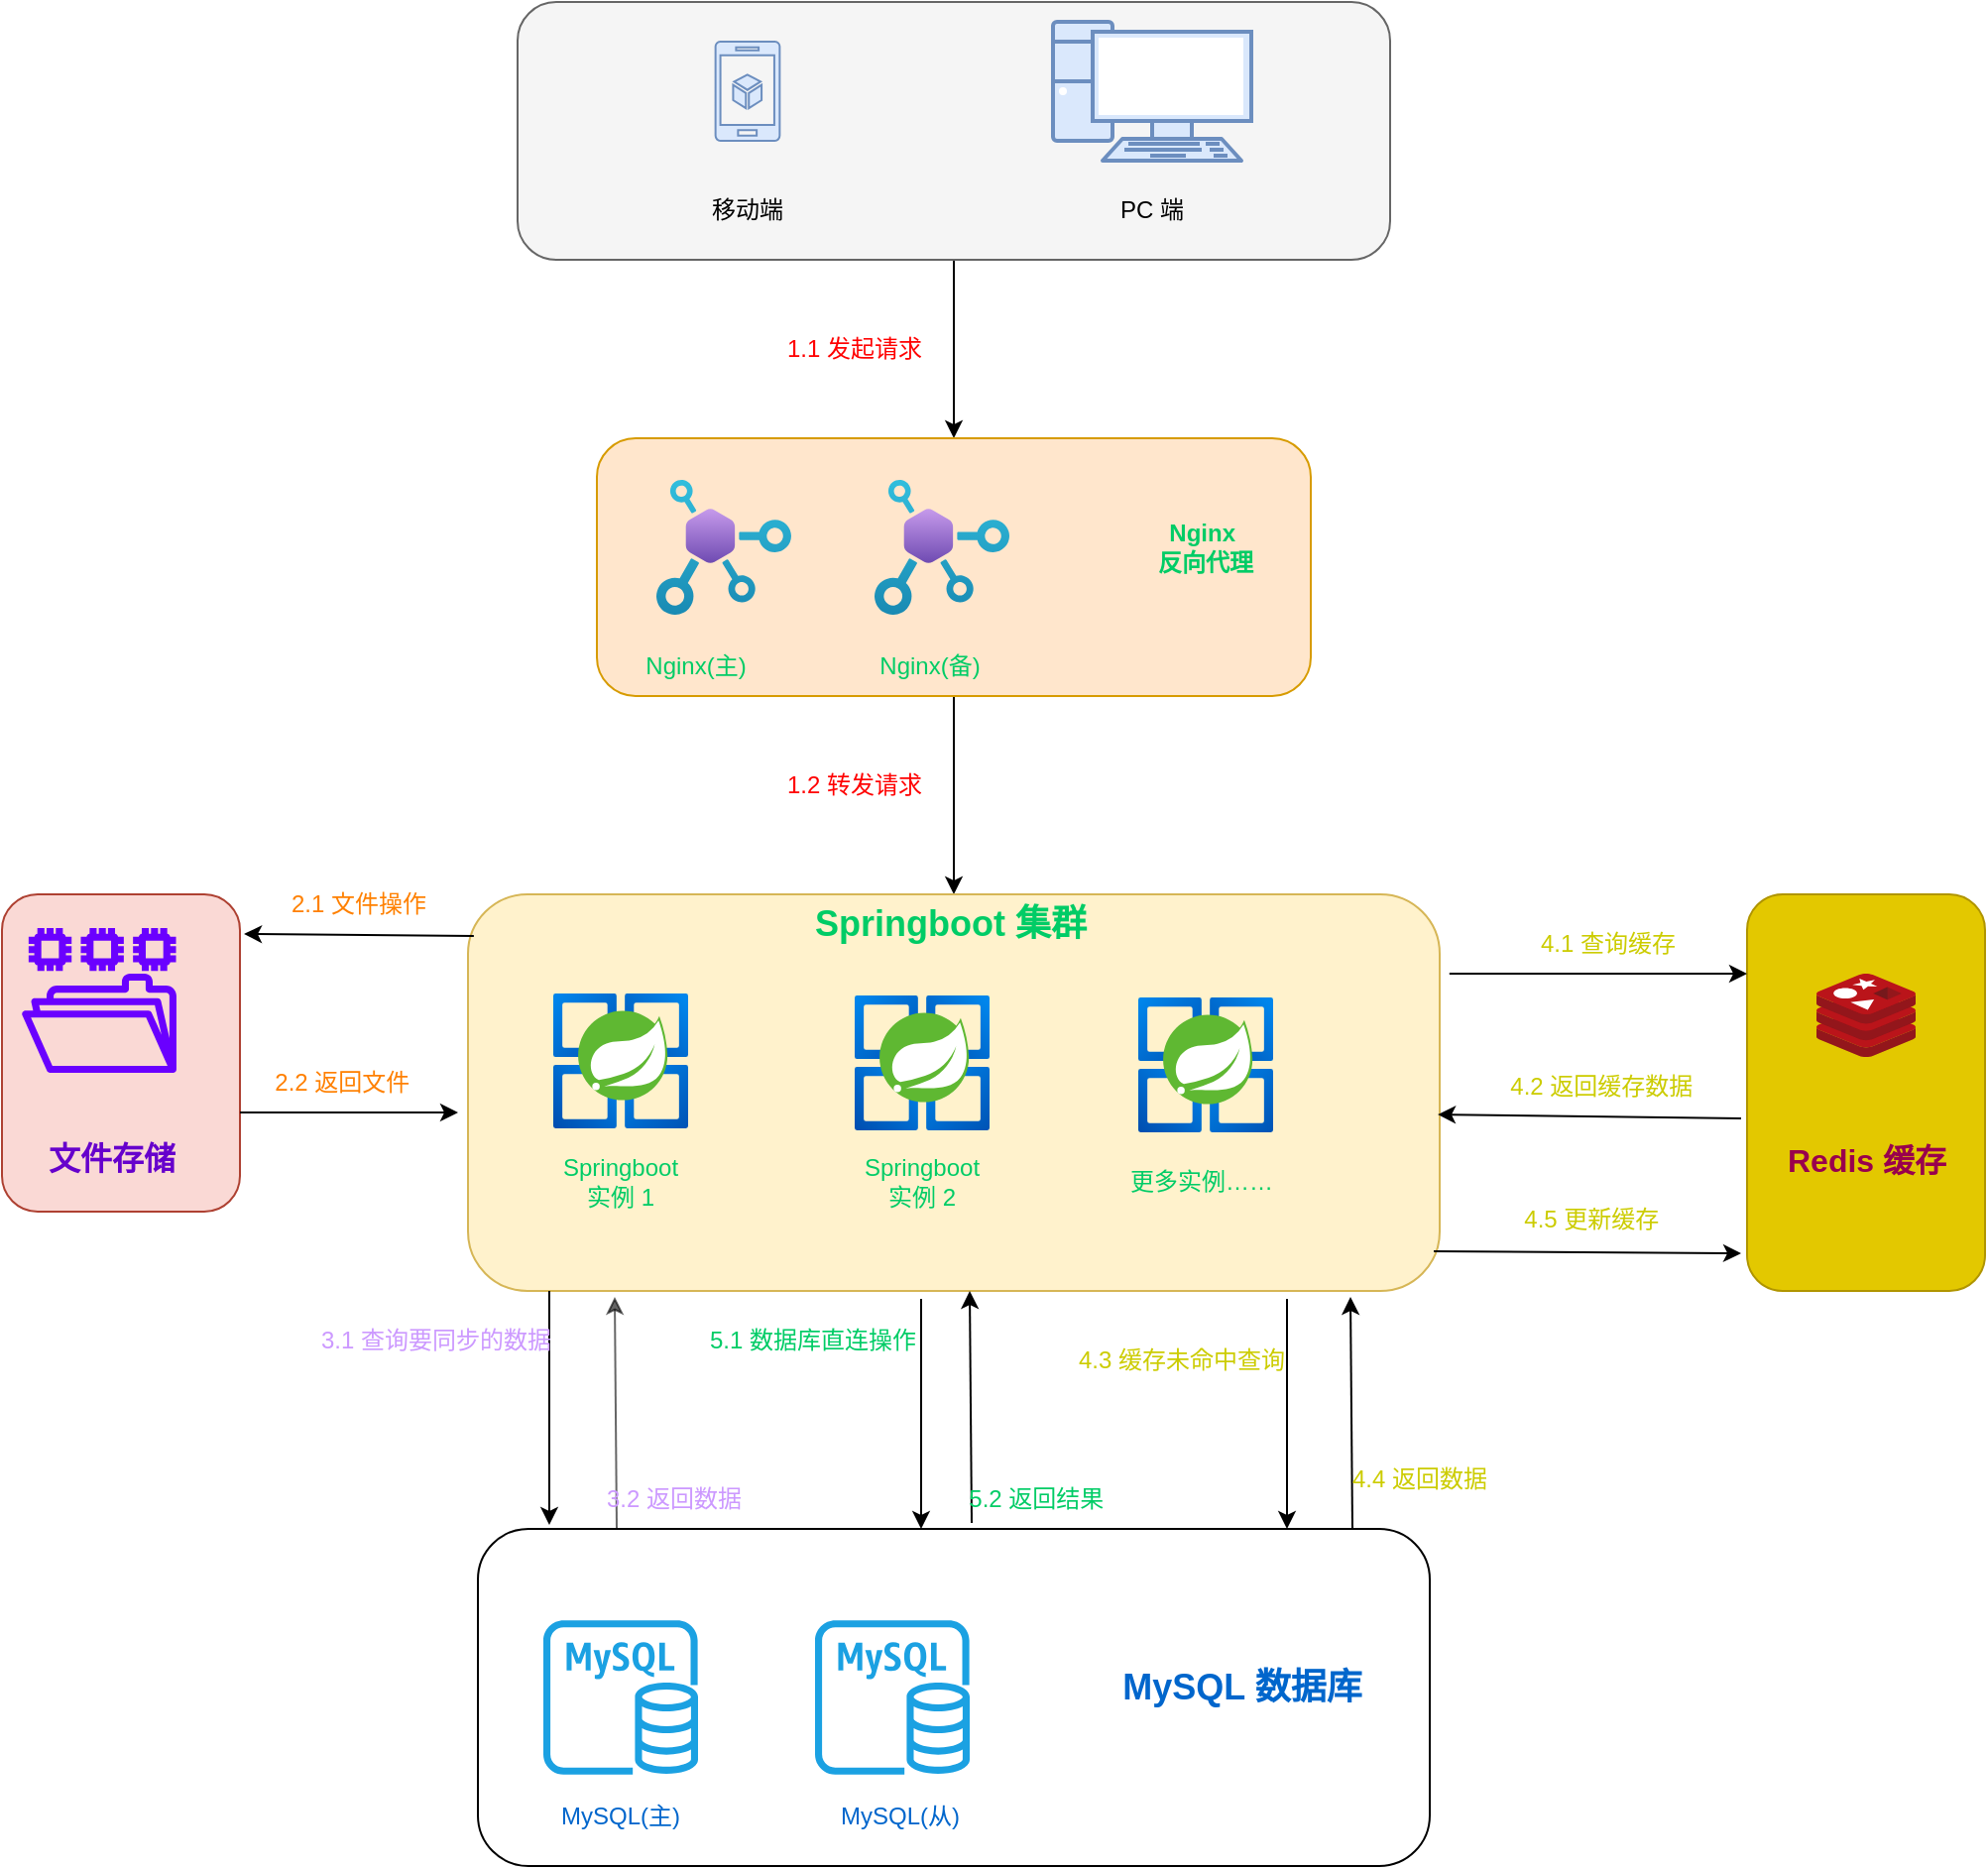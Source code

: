 <mxfile version="28.2.3">
  <diagram name="第 1 页" id="tTlVcQ1cAwbXniXDSvdo">
    <mxGraphModel dx="1621" dy="627" grid="1" gridSize="10" guides="1" tooltips="1" connect="1" arrows="1" fold="1" page="1" pageScale="1" pageWidth="827" pageHeight="1169" math="0" shadow="0">
      <root>
        <mxCell id="0" />
        <mxCell id="1" parent="0" />
        <mxCell id="aRDLAkGhL6x_BW1nBH4k-20" value="" style="rounded=1;whiteSpace=wrap;html=1;fillColor=#e3c800;strokeColor=#B09500;fontColor=#000000;" vertex="1" parent="1">
          <mxGeometry x="760" y="500" width="120" height="200" as="geometry" />
        </mxCell>
        <mxCell id="rX6SQ9fx1u3YeUK6PX-3-27" value="" style="rounded=1;whiteSpace=wrap;html=1;" parent="1" vertex="1">
          <mxGeometry x="120" y="820" width="480" height="170" as="geometry" />
        </mxCell>
        <mxCell id="rX6SQ9fx1u3YeUK6PX-3-2" value="" style="image;sketch=0;aspect=fixed;html=1;points=[];align=center;fontSize=12;image=img/lib/mscae/Cache_Redis_Product.svg;" parent="1" vertex="1">
          <mxGeometry x="795" y="540" width="50" height="42" as="geometry" />
        </mxCell>
        <mxCell id="rX6SQ9fx1u3YeUK6PX-3-13" style="edgeStyle=orthogonalEdgeStyle;rounded=0;orthogonalLoop=1;jettySize=auto;html=1;entryX=0.5;entryY=0;entryDx=0;entryDy=0;" parent="1" source="rX6SQ9fx1u3YeUK6PX-3-4" target="rX6SQ9fx1u3YeUK6PX-3-7" edge="1">
          <mxGeometry relative="1" as="geometry" />
        </mxCell>
        <mxCell id="rX6SQ9fx1u3YeUK6PX-3-4" value="" style="rounded=1;whiteSpace=wrap;html=1;fillColor=#f5f5f5;strokeColor=#666666;fontColor=#333333;" parent="1" vertex="1">
          <mxGeometry x="140" y="50" width="440" height="130" as="geometry" />
        </mxCell>
        <mxCell id="rX6SQ9fx1u3YeUK6PX-3-1" value="" style="verticalLabelPosition=bottom;html=1;verticalAlign=top;align=center;strokeColor=#6c8ebf;fillColor=#dae8fc;shape=mxgraph.azure.mobile_services;pointerEvents=1;" parent="1" vertex="1">
          <mxGeometry x="239.75" y="70" width="32.5" height="50" as="geometry" />
        </mxCell>
        <mxCell id="rX6SQ9fx1u3YeUK6PX-3-3" value="" style="verticalAlign=top;verticalLabelPosition=bottom;labelPosition=center;align=center;html=1;outlineConnect=0;fillColor=#dae8fc;strokeColor=#6c8ebf;gradientDirection=north;strokeWidth=2;shape=mxgraph.networks.pc;" parent="1" vertex="1">
          <mxGeometry x="410" y="60" width="100" height="70" as="geometry" />
        </mxCell>
        <mxCell id="rX6SQ9fx1u3YeUK6PX-3-5" value="移动端" style="text;html=1;align=center;verticalAlign=middle;whiteSpace=wrap;rounded=0;" parent="1" vertex="1">
          <mxGeometry x="226" y="140" width="60" height="30" as="geometry" />
        </mxCell>
        <mxCell id="rX6SQ9fx1u3YeUK6PX-3-6" value="PC 端" style="text;html=1;align=center;verticalAlign=middle;whiteSpace=wrap;rounded=0;" parent="1" vertex="1">
          <mxGeometry x="430" y="140" width="60" height="30" as="geometry" />
        </mxCell>
        <mxCell id="rX6SQ9fx1u3YeUK6PX-3-20" style="edgeStyle=orthogonalEdgeStyle;rounded=0;orthogonalLoop=1;jettySize=auto;html=1;entryX=0.5;entryY=0;entryDx=0;entryDy=0;" parent="1" source="rX6SQ9fx1u3YeUK6PX-3-7" target="rX6SQ9fx1u3YeUK6PX-3-15" edge="1">
          <mxGeometry relative="1" as="geometry" />
        </mxCell>
        <mxCell id="rX6SQ9fx1u3YeUK6PX-3-7" value="" style="rounded=1;whiteSpace=wrap;html=1;fillColor=#ffe6cc;strokeColor=#d79b00;" parent="1" vertex="1">
          <mxGeometry x="180" y="270" width="360" height="130" as="geometry" />
        </mxCell>
        <mxCell id="rX6SQ9fx1u3YeUK6PX-3-10" value="" style="image;aspect=fixed;html=1;points=[];align=center;fontSize=12;image=img/lib/azure2/web/API_Center.svg;" parent="1" vertex="1">
          <mxGeometry x="210" y="291" width="68" height="68" as="geometry" />
        </mxCell>
        <mxCell id="rX6SQ9fx1u3YeUK6PX-3-11" value="&lt;font style=&quot;color: rgb(0, 204, 102);&quot;&gt;Nginx&amp;nbsp;&lt;/font&gt;&lt;div&gt;&lt;font style=&quot;color: rgb(0, 204, 102);&quot;&gt;反向代理&lt;/font&gt;&lt;/div&gt;" style="text;html=1;align=center;verticalAlign=middle;whiteSpace=wrap;rounded=0;fontStyle=1" parent="1" vertex="1">
          <mxGeometry x="434" y="295" width="106" height="60" as="geometry" />
        </mxCell>
        <mxCell id="rX6SQ9fx1u3YeUK6PX-3-14" value="&lt;font style=&quot;color: rgb(255, 0, 0);&quot;&gt;1.1 发起请求&lt;/font&gt;" style="text;html=1;align=center;verticalAlign=middle;whiteSpace=wrap;rounded=0;" parent="1" vertex="1">
          <mxGeometry x="260" y="210" width="100" height="30" as="geometry" />
        </mxCell>
        <mxCell id="rX6SQ9fx1u3YeUK6PX-3-15" value="" style="rounded=1;whiteSpace=wrap;html=1;fillColor=#fff2cc;strokeColor=#d6b656;" parent="1" vertex="1">
          <mxGeometry x="115" y="500" width="490" height="200" as="geometry" />
        </mxCell>
        <mxCell id="rX6SQ9fx1u3YeUK6PX-3-8" value="" style="image;aspect=fixed;html=1;points=[];align=center;fontSize=12;image=img/lib/azure2/compute/Azure_Spring_Cloud.svg;" parent="1" vertex="1">
          <mxGeometry x="158" y="550" width="68" height="68" as="geometry" />
        </mxCell>
        <mxCell id="rX6SQ9fx1u3YeUK6PX-3-16" value="" style="image;aspect=fixed;html=1;points=[];align=center;fontSize=12;image=img/lib/azure2/compute/Azure_Spring_Cloud.svg;" parent="1" vertex="1">
          <mxGeometry x="310" y="551" width="68" height="68" as="geometry" />
        </mxCell>
        <mxCell id="rX6SQ9fx1u3YeUK6PX-3-17" value="" style="image;aspect=fixed;html=1;points=[];align=center;fontSize=12;image=img/lib/azure2/web/API_Center.svg;" parent="1" vertex="1">
          <mxGeometry x="320" y="291" width="68" height="68" as="geometry" />
        </mxCell>
        <mxCell id="rX6SQ9fx1u3YeUK6PX-3-18" value="Nginx(主)" style="text;html=1;align=center;verticalAlign=middle;whiteSpace=wrap;rounded=0;fontColor=#00CC66;" parent="1" vertex="1">
          <mxGeometry x="200" y="370" width="60" height="30" as="geometry" />
        </mxCell>
        <mxCell id="rX6SQ9fx1u3YeUK6PX-3-19" value="Nginx(备)" style="text;html=1;align=center;verticalAlign=middle;whiteSpace=wrap;rounded=0;fontColor=#00CC66;" parent="1" vertex="1">
          <mxGeometry x="318" y="370" width="60" height="30" as="geometry" />
        </mxCell>
        <mxCell id="rX6SQ9fx1u3YeUK6PX-3-21" value="&lt;font style=&quot;color: rgb(255, 0, 0);&quot;&gt;1.2 转发请求&lt;/font&gt;" style="text;html=1;align=center;verticalAlign=middle;whiteSpace=wrap;rounded=0;" parent="1" vertex="1">
          <mxGeometry x="260" y="430" width="100" height="30" as="geometry" />
        </mxCell>
        <mxCell id="rX6SQ9fx1u3YeUK6PX-3-22" value="&lt;font style=&quot;color: rgb(0, 204, 102); font-size: 18px;&quot;&gt;&lt;b style=&quot;&quot;&gt;Springboot 集群&lt;/b&gt;&lt;/font&gt;" style="text;html=1;align=center;verticalAlign=middle;whiteSpace=wrap;rounded=0;" parent="1" vertex="1">
          <mxGeometry x="286" y="500" width="145" height="30" as="geometry" />
        </mxCell>
        <mxCell id="rX6SQ9fx1u3YeUK6PX-3-23" value="Springboot 实例 1" style="text;html=1;align=center;verticalAlign=middle;whiteSpace=wrap;rounded=0;fontColor=#00CC66;" parent="1" vertex="1">
          <mxGeometry x="162" y="630" width="60" height="30" as="geometry" />
        </mxCell>
        <mxCell id="rX6SQ9fx1u3YeUK6PX-3-24" value="Springboot 实例 2" style="text;html=1;align=center;verticalAlign=middle;whiteSpace=wrap;rounded=0;fontColor=#00CC66;" parent="1" vertex="1">
          <mxGeometry x="314" y="630" width="60" height="30" as="geometry" />
        </mxCell>
        <mxCell id="rX6SQ9fx1u3YeUK6PX-3-25" value="" style="image;aspect=fixed;html=1;points=[];align=center;fontSize=12;image=img/lib/azure2/compute/Azure_Spring_Cloud.svg;" parent="1" vertex="1">
          <mxGeometry x="453" y="552" width="68" height="68" as="geometry" />
        </mxCell>
        <mxCell id="rX6SQ9fx1u3YeUK6PX-3-26" value="更多实例……" style="text;html=1;align=center;verticalAlign=middle;whiteSpace=wrap;rounded=0;fontColor=#00CC66;" parent="1" vertex="1">
          <mxGeometry x="430" y="630" width="110" height="30" as="geometry" />
        </mxCell>
        <mxCell id="rX6SQ9fx1u3YeUK6PX-3-9" value="" style="sketch=0;outlineConnect=0;fillColor=#1ba1e2;strokeColor=#006EAF;dashed=0;verticalLabelPosition=bottom;verticalAlign=top;align=center;html=1;fontSize=12;fontStyle=0;aspect=fixed;pointerEvents=1;shape=mxgraph.aws4.rds_mysql_instance;fontColor=#ffffff;" parent="1" vertex="1">
          <mxGeometry x="153" y="866" width="78" height="78" as="geometry" />
        </mxCell>
        <mxCell id="aRDLAkGhL6x_BW1nBH4k-1" value="" style="sketch=0;outlineConnect=0;fillColor=#1ba1e2;strokeColor=#006EAF;dashed=0;verticalLabelPosition=bottom;verticalAlign=top;align=center;html=1;fontSize=12;fontStyle=0;aspect=fixed;pointerEvents=1;shape=mxgraph.aws4.rds_mysql_instance;fontColor=#ffffff;" vertex="1" parent="1">
          <mxGeometry x="290" y="866" width="78" height="78" as="geometry" />
        </mxCell>
        <mxCell id="aRDLAkGhL6x_BW1nBH4k-2" value="&lt;font style=&quot;font-size: 18px; color: rgb(0, 102, 204);&quot;&gt;&lt;b&gt;MySQL 数据库&lt;/b&gt;&lt;/font&gt;" style="text;html=1;align=center;verticalAlign=middle;whiteSpace=wrap;rounded=0;fontSize=16;" vertex="1" parent="1">
          <mxGeometry x="431" y="870" width="149" height="60" as="geometry" />
        </mxCell>
        <mxCell id="aRDLAkGhL6x_BW1nBH4k-3" value="MySQL(主)" style="text;html=1;align=center;verticalAlign=middle;whiteSpace=wrap;rounded=0;fontColor=#0066CC;" vertex="1" parent="1">
          <mxGeometry x="147" y="950" width="90" height="30" as="geometry" />
        </mxCell>
        <mxCell id="aRDLAkGhL6x_BW1nBH4k-4" value="MySQL(从)" style="text;html=1;align=center;verticalAlign=middle;whiteSpace=wrap;rounded=0;fontColor=#0066CC;" vertex="1" parent="1">
          <mxGeometry x="288" y="950" width="90" height="30" as="geometry" />
        </mxCell>
        <mxCell id="aRDLAkGhL6x_BW1nBH4k-8" value="" style="endArrow=classic;html=1;rounded=0;entryX=0.075;entryY=-0.012;entryDx=0;entryDy=0;entryPerimeter=0;" edge="1" parent="1" target="rX6SQ9fx1u3YeUK6PX-3-27">
          <mxGeometry width="50" height="50" relative="1" as="geometry">
            <mxPoint x="156" y="700" as="sourcePoint" />
            <mxPoint x="369" y="730" as="targetPoint" />
          </mxGeometry>
        </mxCell>
        <mxCell id="aRDLAkGhL6x_BW1nBH4k-9" value="" style="endArrow=classic;html=1;rounded=0;entryX=0.151;entryY=1.015;entryDx=0;entryDy=0;entryPerimeter=0;textShadow=0;textOpacity=60;opacity=60;" edge="1" parent="1" target="rX6SQ9fx1u3YeUK6PX-3-15">
          <mxGeometry width="50" height="50" relative="1" as="geometry">
            <mxPoint x="190" y="820" as="sourcePoint" />
            <mxPoint x="190" y="720" as="targetPoint" />
          </mxGeometry>
        </mxCell>
        <mxCell id="aRDLAkGhL6x_BW1nBH4k-10" value="" style="endArrow=classic;html=1;rounded=0;exitX=0.084;exitY=1.01;exitDx=0;exitDy=0;exitPerimeter=0;entryX=0.075;entryY=-0.012;entryDx=0;entryDy=0;entryPerimeter=0;" edge="1" parent="1">
          <mxGeometry width="50" height="50" relative="1" as="geometry">
            <mxPoint x="343.5" y="704" as="sourcePoint" />
            <mxPoint x="343.5" y="820" as="targetPoint" />
          </mxGeometry>
        </mxCell>
        <mxCell id="aRDLAkGhL6x_BW1nBH4k-11" value="" style="endArrow=classic;html=1;rounded=0;exitX=0.084;exitY=1.01;exitDx=0;exitDy=0;exitPerimeter=0;entryX=0.075;entryY=-0.012;entryDx=0;entryDy=0;entryPerimeter=0;" edge="1" parent="1">
          <mxGeometry width="50" height="50" relative="1" as="geometry">
            <mxPoint x="528" y="704" as="sourcePoint" />
            <mxPoint x="528" y="820" as="targetPoint" />
          </mxGeometry>
        </mxCell>
        <mxCell id="aRDLAkGhL6x_BW1nBH4k-12" value="" style="endArrow=classic;html=1;rounded=0;entryX=0.151;entryY=1.015;entryDx=0;entryDy=0;entryPerimeter=0;" edge="1" parent="1">
          <mxGeometry width="50" height="50" relative="1" as="geometry">
            <mxPoint x="369" y="817" as="sourcePoint" />
            <mxPoint x="368" y="700" as="targetPoint" />
          </mxGeometry>
        </mxCell>
        <mxCell id="aRDLAkGhL6x_BW1nBH4k-13" value="" style="endArrow=classic;html=1;rounded=0;entryX=0.151;entryY=1.015;entryDx=0;entryDy=0;entryPerimeter=0;" edge="1" parent="1">
          <mxGeometry width="50" height="50" relative="1" as="geometry">
            <mxPoint x="561" y="820" as="sourcePoint" />
            <mxPoint x="560" y="703" as="targetPoint" />
          </mxGeometry>
        </mxCell>
        <mxCell id="aRDLAkGhL6x_BW1nBH4k-14" value="3.1 查询要同步的数据" style="text;html=1;align=center;verticalAlign=middle;whiteSpace=wrap;rounded=0;fontColor=#CC99FF;" vertex="1" parent="1">
          <mxGeometry x="20" y="710" width="158" height="30" as="geometry" />
        </mxCell>
        <mxCell id="aRDLAkGhL6x_BW1nBH4k-15" value="3.2 返回数据" style="text;html=1;align=center;verticalAlign=middle;whiteSpace=wrap;rounded=0;fontColor=#CC99FF;" vertex="1" parent="1">
          <mxGeometry x="140" y="790" width="158" height="30" as="geometry" />
        </mxCell>
        <mxCell id="aRDLAkGhL6x_BW1nBH4k-16" value="4.3 缓存未命中查询" style="text;html=1;align=center;verticalAlign=middle;whiteSpace=wrap;rounded=0;fontColor=#CCCC00;" vertex="1" parent="1">
          <mxGeometry x="400" y="720" width="150" height="30" as="geometry" />
        </mxCell>
        <mxCell id="aRDLAkGhL6x_BW1nBH4k-17" value="4.4 返回数据" style="text;html=1;align=center;verticalAlign=middle;whiteSpace=wrap;rounded=0;fontColor=#CCCC00;" vertex="1" parent="1">
          <mxGeometry x="540" y="780" width="110" height="30" as="geometry" />
        </mxCell>
        <mxCell id="aRDLAkGhL6x_BW1nBH4k-18" value="5.1 数据库直连操作" style="text;html=1;align=center;verticalAlign=middle;whiteSpace=wrap;rounded=0;fontColor=#00CC66;" vertex="1" parent="1">
          <mxGeometry x="210" y="710" width="158" height="30" as="geometry" />
        </mxCell>
        <mxCell id="aRDLAkGhL6x_BW1nBH4k-19" value="&amp;nbsp;5.2 返回结果" style="text;html=1;align=center;verticalAlign=middle;whiteSpace=wrap;rounded=0;fontColor=#00CC66;" vertex="1" parent="1">
          <mxGeometry x="347" y="790" width="106" height="30" as="geometry" />
        </mxCell>
        <mxCell id="aRDLAkGhL6x_BW1nBH4k-21" value="Redis 缓存" style="text;html=1;align=center;verticalAlign=middle;whiteSpace=wrap;rounded=0;fontColor=#99004D;fontStyle=1;fontSize=16;" vertex="1" parent="1">
          <mxGeometry x="777.5" y="619" width="85" height="30" as="geometry" />
        </mxCell>
        <mxCell id="aRDLAkGhL6x_BW1nBH4k-22" value="" style="endArrow=classic;html=1;rounded=0;exitX=1.01;exitY=0.2;exitDx=0;exitDy=0;exitPerimeter=0;" edge="1" parent="1" source="rX6SQ9fx1u3YeUK6PX-3-15">
          <mxGeometry width="50" height="50" relative="1" as="geometry">
            <mxPoint x="660" y="510" as="sourcePoint" />
            <mxPoint x="760" y="540" as="targetPoint" />
          </mxGeometry>
        </mxCell>
        <mxCell id="aRDLAkGhL6x_BW1nBH4k-23" value="" style="endArrow=classic;html=1;rounded=0;exitX=1.01;exitY=0.2;exitDx=0;exitDy=0;exitPerimeter=0;entryX=-0.025;entryY=0.905;entryDx=0;entryDy=0;entryPerimeter=0;" edge="1" parent="1" target="aRDLAkGhL6x_BW1nBH4k-20">
          <mxGeometry width="50" height="50" relative="1" as="geometry">
            <mxPoint x="602" y="680" as="sourcePoint" />
            <mxPoint x="760" y="690" as="targetPoint" />
          </mxGeometry>
        </mxCell>
        <mxCell id="aRDLAkGhL6x_BW1nBH4k-24" value="" style="endArrow=classic;html=1;rounded=0;entryX=0.998;entryY=0.555;entryDx=0;entryDy=0;entryPerimeter=0;exitX=-0.025;exitY=0.565;exitDx=0;exitDy=0;exitPerimeter=0;" edge="1" parent="1" source="aRDLAkGhL6x_BW1nBH4k-20" target="rX6SQ9fx1u3YeUK6PX-3-15">
          <mxGeometry width="50" height="50" relative="1" as="geometry">
            <mxPoint x="750" y="611" as="sourcePoint" />
            <mxPoint x="795" y="739" as="targetPoint" />
          </mxGeometry>
        </mxCell>
        <mxCell id="aRDLAkGhL6x_BW1nBH4k-25" value="4.1 查询缓存" style="text;html=1;align=center;verticalAlign=middle;whiteSpace=wrap;rounded=0;fontColor=#CCCC00;" vertex="1" parent="1">
          <mxGeometry x="640" y="510" width="100" height="30" as="geometry" />
        </mxCell>
        <mxCell id="aRDLAkGhL6x_BW1nBH4k-26" value="&amp;nbsp;4.5 更新缓存" style="text;html=1;align=center;verticalAlign=middle;whiteSpace=wrap;rounded=0;fontColor=#CCCC00;" vertex="1" parent="1">
          <mxGeometry x="630" y="649" width="100" height="30" as="geometry" />
        </mxCell>
        <mxCell id="aRDLAkGhL6x_BW1nBH4k-27" value="&amp;nbsp;4.2 返回缓存数据" style="text;html=1;align=center;verticalAlign=middle;whiteSpace=wrap;rounded=0;fontColor=#CCCC00;" vertex="1" parent="1">
          <mxGeometry x="620" y="582" width="130" height="30" as="geometry" />
        </mxCell>
        <mxCell id="aRDLAkGhL6x_BW1nBH4k-28" value="" style="rounded=1;whiteSpace=wrap;html=1;fillColor=#fad9d5;strokeColor=#ae4132;" vertex="1" parent="1">
          <mxGeometry x="-120" y="500" width="120" height="160" as="geometry" />
        </mxCell>
        <mxCell id="aRDLAkGhL6x_BW1nBH4k-29" value="" style="sketch=0;outlineConnect=0;fontColor=#ffffff;fillColor=#6a00ff;strokeColor=#3700CC;dashed=0;verticalLabelPosition=bottom;verticalAlign=top;align=center;html=1;fontSize=12;fontStyle=0;aspect=fixed;pointerEvents=1;shape=mxgraph.aws4.file_system;" vertex="1" parent="1">
          <mxGeometry x="-110" y="517" width="78" height="73" as="geometry" />
        </mxCell>
        <mxCell id="aRDLAkGhL6x_BW1nBH4k-30" value="文件存储" style="text;html=1;align=center;verticalAlign=middle;resizable=0;points=[];autosize=1;strokeColor=none;fillColor=none;fontColor=#6600CC;fontSize=16;fontStyle=1" vertex="1" parent="1">
          <mxGeometry x="-110" y="618" width="90" height="30" as="geometry" />
        </mxCell>
        <mxCell id="aRDLAkGhL6x_BW1nBH4k-31" value="" style="endArrow=classic;html=1;rounded=0;exitX=0.006;exitY=0.105;exitDx=0;exitDy=0;exitPerimeter=0;entryX=1.017;entryY=0.125;entryDx=0;entryDy=0;entryPerimeter=0;" edge="1" parent="1" source="rX6SQ9fx1u3YeUK6PX-3-15" target="aRDLAkGhL6x_BW1nBH4k-28">
          <mxGeometry width="50" height="50" relative="1" as="geometry">
            <mxPoint y="480" as="sourcePoint" />
            <mxPoint x="50" y="430" as="targetPoint" />
          </mxGeometry>
        </mxCell>
        <mxCell id="aRDLAkGhL6x_BW1nBH4k-32" value="" style="endArrow=classic;html=1;rounded=0;" edge="1" parent="1">
          <mxGeometry width="50" height="50" relative="1" as="geometry">
            <mxPoint y="610" as="sourcePoint" />
            <mxPoint x="110" y="610" as="targetPoint" />
          </mxGeometry>
        </mxCell>
        <mxCell id="aRDLAkGhL6x_BW1nBH4k-33" value="2.1 文件操作" style="text;html=1;align=center;verticalAlign=middle;whiteSpace=wrap;rounded=0;fontColor=#FF8000;" vertex="1" parent="1">
          <mxGeometry x="10" y="490" width="100" height="30" as="geometry" />
        </mxCell>
        <mxCell id="aRDLAkGhL6x_BW1nBH4k-34" value="&amp;nbsp;2.2 返回文件" style="text;html=1;align=center;verticalAlign=middle;whiteSpace=wrap;rounded=0;fontColor=#FF8000;" vertex="1" parent="1">
          <mxGeometry y="580" width="100" height="30" as="geometry" />
        </mxCell>
      </root>
    </mxGraphModel>
  </diagram>
</mxfile>
